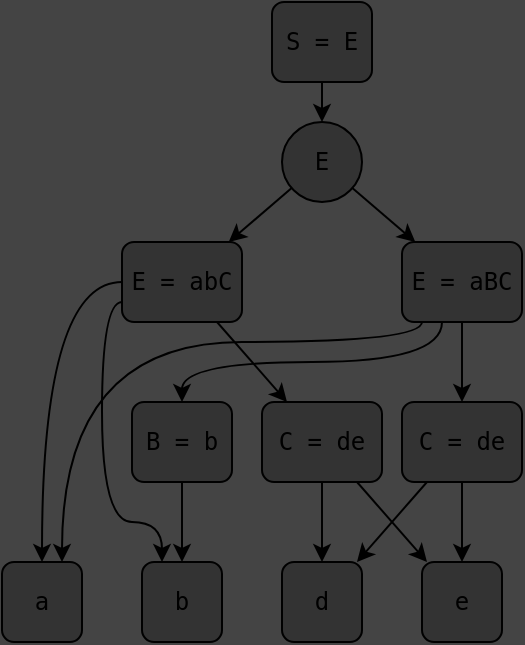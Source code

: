 <mxfile version="25.0.2">
  <diagram name="Page-1" id="MqZeGh7VGKmyVvnbTxtp">
    <mxGraphModel dx="697" dy="707" grid="1" gridSize="10" guides="1" tooltips="1" connect="1" arrows="1" fold="1" page="1" pageScale="1" pageWidth="827" pageHeight="1169" background="#444444" math="0" shadow="0">
      <root>
        <mxCell id="0" />
        <mxCell id="1" parent="0" />
        <mxCell id="hCfFOBcKqYTTyQITyhyD-1" value="a" style="rounded=1;whiteSpace=wrap;html=1;fillColor=#333333;fontFamily=monospace;" parent="1" vertex="1">
          <mxGeometry x="40" y="320" width="40" height="40" as="geometry" />
        </mxCell>
        <mxCell id="hCfFOBcKqYTTyQITyhyD-14" value="b" style="rounded=1;whiteSpace=wrap;html=1;fillColor=#333333;fontFamily=monospace;" parent="1" vertex="1">
          <mxGeometry x="110" y="320" width="40" height="40" as="geometry" />
        </mxCell>
        <mxCell id="hCfFOBcKqYTTyQITyhyD-23" value="d" style="rounded=1;whiteSpace=wrap;html=1;fillColor=#333333;fontFamily=monospace;" parent="1" vertex="1">
          <mxGeometry x="180" y="320" width="40" height="40" as="geometry" />
        </mxCell>
        <mxCell id="hCfFOBcKqYTTyQITyhyD-35" value="e" style="rounded=1;whiteSpace=wrap;html=1;fillColor=#333333;fontFamily=monospace;" parent="1" vertex="1">
          <mxGeometry x="250" y="320" width="40" height="40" as="geometry" />
        </mxCell>
        <mxCell id="u9ds867P5WRZ-jsReGd3-2" style="edgeStyle=none;shape=connector;rounded=0;orthogonalLoop=1;jettySize=auto;html=1;strokeColor=default;align=center;verticalAlign=middle;fontFamily=monospace;fontSize=12;fontColor=default;labelBackgroundColor=default;endArrow=classic;" parent="1" source="u9ds867P5WRZ-jsReGd3-1" target="hCfFOBcKqYTTyQITyhyD-14" edge="1">
          <mxGeometry relative="1" as="geometry" />
        </mxCell>
        <mxCell id="u9ds867P5WRZ-jsReGd3-1" value="B = b" style="rounded=1;whiteSpace=wrap;html=1;fillColor=#333333;fontFamily=monospace;" parent="1" vertex="1">
          <mxGeometry x="105" y="240" width="50" height="40" as="geometry" />
        </mxCell>
        <mxCell id="u9ds867P5WRZ-jsReGd3-8" style="edgeStyle=none;shape=connector;rounded=0;orthogonalLoop=1;jettySize=auto;html=1;strokeColor=default;align=center;verticalAlign=middle;fontFamily=monospace;fontSize=12;fontColor=default;labelBackgroundColor=default;endArrow=classic;" parent="1" source="u9ds867P5WRZ-jsReGd3-3" target="hCfFOBcKqYTTyQITyhyD-23" edge="1">
          <mxGeometry relative="1" as="geometry" />
        </mxCell>
        <mxCell id="u9ds867P5WRZ-jsReGd3-9" style="edgeStyle=none;shape=connector;rounded=0;orthogonalLoop=1;jettySize=auto;html=1;strokeColor=default;align=center;verticalAlign=middle;fontFamily=monospace;fontSize=12;fontColor=default;labelBackgroundColor=default;endArrow=classic;" parent="1" source="u9ds867P5WRZ-jsReGd3-3" target="hCfFOBcKqYTTyQITyhyD-35" edge="1">
          <mxGeometry relative="1" as="geometry" />
        </mxCell>
        <mxCell id="u9ds867P5WRZ-jsReGd3-3" value="C = de" style="rounded=1;whiteSpace=wrap;html=1;fillColor=#333333;fontFamily=monospace;" parent="1" vertex="1">
          <mxGeometry x="170" y="240" width="60" height="40" as="geometry" />
        </mxCell>
        <mxCell id="u9ds867P5WRZ-jsReGd3-6" style="edgeStyle=none;shape=connector;rounded=0;orthogonalLoop=1;jettySize=auto;html=1;strokeColor=default;align=center;verticalAlign=middle;fontFamily=monospace;fontSize=12;fontColor=default;labelBackgroundColor=default;endArrow=classic;" parent="1" source="u9ds867P5WRZ-jsReGd3-4" target="hCfFOBcKqYTTyQITyhyD-35" edge="1">
          <mxGeometry relative="1" as="geometry" />
        </mxCell>
        <mxCell id="u9ds867P5WRZ-jsReGd3-7" style="edgeStyle=none;shape=connector;rounded=0;orthogonalLoop=1;jettySize=auto;html=1;strokeColor=default;align=center;verticalAlign=middle;fontFamily=monospace;fontSize=12;fontColor=default;labelBackgroundColor=default;endArrow=classic;" parent="1" source="u9ds867P5WRZ-jsReGd3-4" target="hCfFOBcKqYTTyQITyhyD-23" edge="1">
          <mxGeometry relative="1" as="geometry" />
        </mxCell>
        <mxCell id="u9ds867P5WRZ-jsReGd3-4" value="C = de" style="rounded=1;whiteSpace=wrap;html=1;fillColor=#333333;fontFamily=monospace;" parent="1" vertex="1">
          <mxGeometry x="240" y="240" width="60" height="40" as="geometry" />
        </mxCell>
        <mxCell id="u9ds867P5WRZ-jsReGd3-11" style="edgeStyle=orthogonalEdgeStyle;shape=connector;rounded=0;orthogonalLoop=1;jettySize=auto;html=1;strokeColor=default;align=center;verticalAlign=middle;fontFamily=monospace;fontSize=12;fontColor=default;labelBackgroundColor=default;endArrow=classic;curved=1;" parent="1" source="u9ds867P5WRZ-jsReGd3-10" target="hCfFOBcKqYTTyQITyhyD-1" edge="1">
          <mxGeometry relative="1" as="geometry" />
        </mxCell>
        <mxCell id="u9ds867P5WRZ-jsReGd3-12" style="edgeStyle=orthogonalEdgeStyle;shape=connector;rounded=0;orthogonalLoop=1;jettySize=auto;html=1;strokeColor=default;align=center;verticalAlign=middle;fontFamily=monospace;fontSize=12;fontColor=default;labelBackgroundColor=default;endArrow=classic;curved=1;" parent="1" source="u9ds867P5WRZ-jsReGd3-10" target="hCfFOBcKqYTTyQITyhyD-14" edge="1">
          <mxGeometry relative="1" as="geometry">
            <Array as="points">
              <mxPoint x="90" y="190" />
              <mxPoint x="90" y="300" />
              <mxPoint x="120" y="300" />
            </Array>
          </mxGeometry>
        </mxCell>
        <mxCell id="u9ds867P5WRZ-jsReGd3-13" style="edgeStyle=none;shape=connector;rounded=0;orthogonalLoop=1;jettySize=auto;html=1;strokeColor=default;align=center;verticalAlign=middle;fontFamily=monospace;fontSize=12;fontColor=default;labelBackgroundColor=default;endArrow=classic;" parent="1" source="u9ds867P5WRZ-jsReGd3-10" target="u9ds867P5WRZ-jsReGd3-3" edge="1">
          <mxGeometry relative="1" as="geometry" />
        </mxCell>
        <mxCell id="u9ds867P5WRZ-jsReGd3-10" value="E = abC" style="rounded=1;whiteSpace=wrap;html=1;fillColor=#333333;fontFamily=monospace;" parent="1" vertex="1">
          <mxGeometry x="100" y="160" width="60" height="40" as="geometry" />
        </mxCell>
        <mxCell id="u9ds867P5WRZ-jsReGd3-15" style="edgeStyle=orthogonalEdgeStyle;shape=connector;rounded=0;orthogonalLoop=1;jettySize=auto;html=1;strokeColor=default;align=center;verticalAlign=middle;fontFamily=monospace;fontSize=12;fontColor=default;labelBackgroundColor=default;endArrow=classic;curved=1;" parent="1" source="u9ds867P5WRZ-jsReGd3-14" target="u9ds867P5WRZ-jsReGd3-1" edge="1">
          <mxGeometry relative="1" as="geometry">
            <Array as="points">
              <mxPoint x="260" y="220" />
              <mxPoint x="130" y="220" />
            </Array>
          </mxGeometry>
        </mxCell>
        <mxCell id="u9ds867P5WRZ-jsReGd3-16" style="edgeStyle=none;shape=connector;rounded=0;orthogonalLoop=1;jettySize=auto;html=1;strokeColor=default;align=center;verticalAlign=middle;fontFamily=monospace;fontSize=12;fontColor=default;labelBackgroundColor=default;endArrow=classic;" parent="1" source="u9ds867P5WRZ-jsReGd3-14" target="u9ds867P5WRZ-jsReGd3-4" edge="1">
          <mxGeometry relative="1" as="geometry" />
        </mxCell>
        <mxCell id="u9ds867P5WRZ-jsReGd3-17" style="edgeStyle=orthogonalEdgeStyle;shape=connector;rounded=0;orthogonalLoop=1;jettySize=auto;html=1;strokeColor=default;align=center;verticalAlign=middle;fontFamily=monospace;fontSize=12;fontColor=default;labelBackgroundColor=default;endArrow=classic;curved=1;" parent="1" source="u9ds867P5WRZ-jsReGd3-14" target="hCfFOBcKqYTTyQITyhyD-1" edge="1">
          <mxGeometry relative="1" as="geometry">
            <Array as="points">
              <mxPoint x="250" y="210" />
              <mxPoint x="70" y="210" />
            </Array>
          </mxGeometry>
        </mxCell>
        <mxCell id="u9ds867P5WRZ-jsReGd3-14" value="E = aBC" style="rounded=1;whiteSpace=wrap;html=1;fillColor=#333333;fontFamily=monospace;" parent="1" vertex="1">
          <mxGeometry x="240" y="160" width="60" height="40" as="geometry" />
        </mxCell>
        <mxCell id="u9ds867P5WRZ-jsReGd3-23" style="edgeStyle=none;shape=connector;rounded=0;orthogonalLoop=1;jettySize=auto;html=1;strokeColor=default;align=center;verticalAlign=middle;fontFamily=monospace;fontSize=12;fontColor=default;labelBackgroundColor=default;endArrow=classic;" parent="1" source="u9ds867P5WRZ-jsReGd3-18" target="u9ds867P5WRZ-jsReGd3-20" edge="1">
          <mxGeometry relative="1" as="geometry" />
        </mxCell>
        <mxCell id="u9ds867P5WRZ-jsReGd3-18" value="S = E" style="rounded=1;whiteSpace=wrap;html=1;fillColor=#333333;fontFamily=monospace;" parent="1" vertex="1">
          <mxGeometry x="175" y="40" width="50" height="40" as="geometry" />
        </mxCell>
        <mxCell id="u9ds867P5WRZ-jsReGd3-21" style="edgeStyle=none;shape=connector;rounded=0;orthogonalLoop=1;jettySize=auto;html=1;strokeColor=default;align=center;verticalAlign=middle;fontFamily=monospace;fontSize=12;fontColor=default;labelBackgroundColor=default;endArrow=classic;" parent="1" source="u9ds867P5WRZ-jsReGd3-20" target="u9ds867P5WRZ-jsReGd3-10" edge="1">
          <mxGeometry relative="1" as="geometry" />
        </mxCell>
        <mxCell id="u9ds867P5WRZ-jsReGd3-22" style="edgeStyle=none;shape=connector;rounded=0;orthogonalLoop=1;jettySize=auto;html=1;strokeColor=default;align=center;verticalAlign=middle;fontFamily=monospace;fontSize=12;fontColor=default;labelBackgroundColor=default;endArrow=classic;" parent="1" source="u9ds867P5WRZ-jsReGd3-20" target="u9ds867P5WRZ-jsReGd3-14" edge="1">
          <mxGeometry relative="1" as="geometry" />
        </mxCell>
        <mxCell id="u9ds867P5WRZ-jsReGd3-20" value="E" style="ellipse;whiteSpace=wrap;html=1;aspect=fixed;rounded=1;strokeColor=default;align=center;verticalAlign=middle;fontFamily=monospace;fontSize=12;fontColor=default;labelBackgroundColor=none;fillColor=#333333;" parent="1" vertex="1">
          <mxGeometry x="180" y="100" width="40" height="40" as="geometry" />
        </mxCell>
      </root>
    </mxGraphModel>
  </diagram>
</mxfile>
